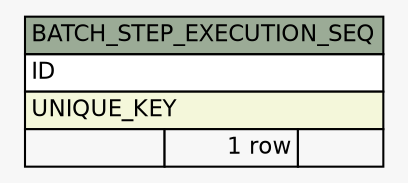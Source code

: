 // dot 2.36.0 on Mac OS X 10.10.2
// SchemaSpy rev Unknown
digraph "BATCH_STEP_EXECUTION_SEQ" {
  graph [
    rankdir="RL"
    bgcolor="#f7f7f7"
    nodesep="0.18"
    ranksep="0.46"
    fontname="Helvetica"
    fontsize="11"
  ];
  node [
    fontname="Helvetica"
    fontsize="11"
    shape="plaintext"
  ];
  edge [
    arrowsize="0.8"
  ];
  "BATCH_STEP_EXECUTION_SEQ" [
    label=<
    <TABLE BORDER="0" CELLBORDER="1" CELLSPACING="0" BGCOLOR="#ffffff">
      <TR><TD COLSPAN="3" BGCOLOR="#9bab96" ALIGN="CENTER">BATCH_STEP_EXECUTION_SEQ</TD></TR>
      <TR><TD PORT="ID" COLSPAN="3" ALIGN="LEFT">ID</TD></TR>
      <TR><TD PORT="UNIQUE_KEY" COLSPAN="3" BGCOLOR="#f4f7da" ALIGN="LEFT">UNIQUE_KEY</TD></TR>
      <TR><TD ALIGN="LEFT" BGCOLOR="#f7f7f7">  </TD><TD ALIGN="RIGHT" BGCOLOR="#f7f7f7">1 row</TD><TD ALIGN="RIGHT" BGCOLOR="#f7f7f7">  </TD></TR>
    </TABLE>>
    URL="tables/BATCH_STEP_EXECUTION_SEQ.html"
    tooltip="BATCH_STEP_EXECUTION_SEQ"
  ];
}
